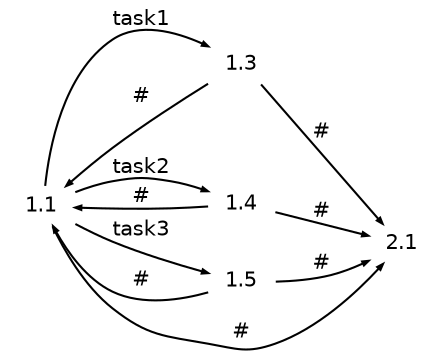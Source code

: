 digraph g
{
   graph [rankdir=LR];
   edge [arrowsize=0.3,fontsize=10,fontname=Helvetica];
   node [shape=plaintext,width=.3,height=.2,fontsize=10,fontname=Helvetica];
   1.1->1.3 [label="task1"];
   1.1->1.4 [label="task2"];
   1.1->1.5 [label="task3"];
   1.1->2.1 [label="#"];
   1.3->1.1 [label="#"];
   1.3->2.1 [label="#"];
   1.4->1.1 [label="#"];
   1.4->2.1 [label="#"];
   1.5->1.1 [label="#"];
   1.5->2.1 [label="#"];
}
